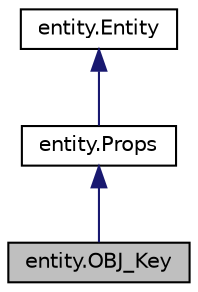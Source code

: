 digraph "entity.OBJ_Key"
{
 // LATEX_PDF_SIZE
  edge [fontname="Helvetica",fontsize="10",labelfontname="Helvetica",labelfontsize="10"];
  node [fontname="Helvetica",fontsize="10",shape=record];
  Node1 [label="entity.OBJ_Key",height=0.2,width=0.4,color="black", fillcolor="grey75", style="filled", fontcolor="black",tooltip="Represents a key object in the game."];
  Node2 -> Node1 [dir="back",color="midnightblue",fontsize="10",style="solid",fontname="Helvetica"];
  Node2 [label="entity.Props",height=0.2,width=0.4,color="black", fillcolor="white", style="filled",URL="$classentity_1_1_props.html",tooltip="Represents in-game props with properties such as image, name, and position."];
  Node3 -> Node2 [dir="back",color="midnightblue",fontsize="10",style="solid",fontname="Helvetica"];
  Node3 [label="entity.Entity",height=0.2,width=0.4,color="black", fillcolor="white", style="filled",URL="$classentity_1_1_entity.html",tooltip="Represents an abstract entity with position, hitbox, and animations."];
}

